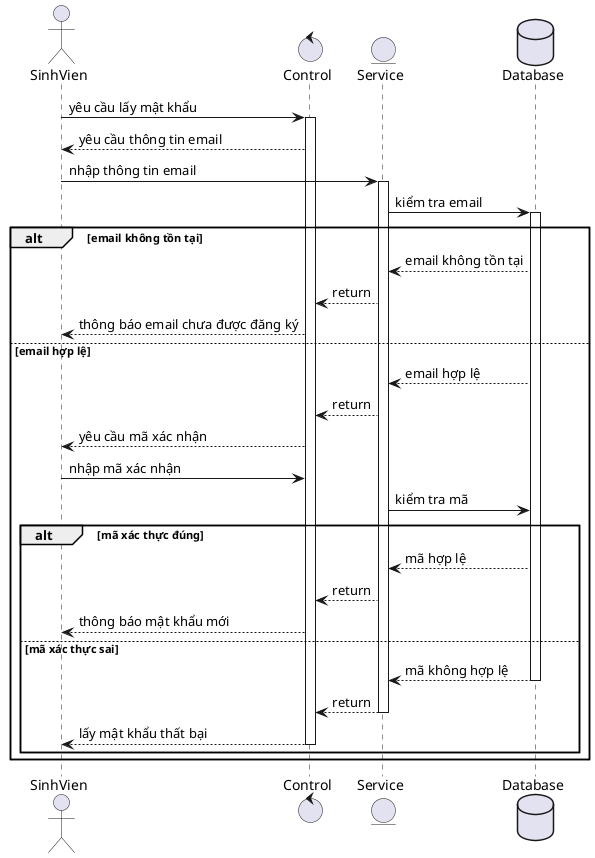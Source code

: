 @startuml fp

actor       SinhVien       as A

control     Control     as C
entity      Service     as S
database    Database    as D

A -> C : yêu cầu lấy mật khẩu
activate C

C --> A : yêu cầu thông tin email
A -> S : nhập thông tin email
activate S

S -> D : kiểm tra email
activate D

alt email không tồn tại
  D --> S : email không tồn tại
  S --> C : return
  C --> A : thông báo email chưa được đăng ký

else email hợp lệ
  D --> S : email hợp lệ
  S --> C : return
  C --> A : yêu cầu mã xác nhận
  A -> C : nhập mã xác nhận
  S -> D : kiểm tra mã
  alt mã xác thực đúng
  D --> S : mã hợp lệ
  S --> C : return
  C --> A : thông báo mật khẩu mới
  else mã xác thực sai
    D --> S : mã không hợp lệ
    deactivate D
    S --> C : return
    deactivate S
    C --> A : lấy mật khẩu thất bại
    deactivate C
  end
end

@enduml

